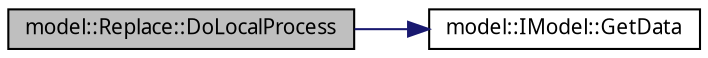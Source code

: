digraph "model::Replace::DoLocalProcess"
{
 // INTERACTIVE_SVG=YES
  edge [fontname="Verdana",fontsize="10",labelfontname="Verdana",labelfontsize="10"];
  node [fontname="Verdana",fontsize="10",shape=record];
  rankdir="LR";
  Node1 [label="model::Replace::DoLocalProcess",height=0.2,width=0.4,color="black", fillcolor="grey75", style="filled", fontcolor="black"];
  Node1 -> Node2 [color="midnightblue",fontsize="10",style="solid",fontname="Verdana"];
  Node2 [label="model::IModel::GetData",height=0.2,width=0.4,color="black", fillcolor="white", style="filled",URL="$classmodel_1_1_i_model.html#a9eb51fafa31fc823f21f8f67347165f2",tooltip="Функция получения данных модели. "];
}
